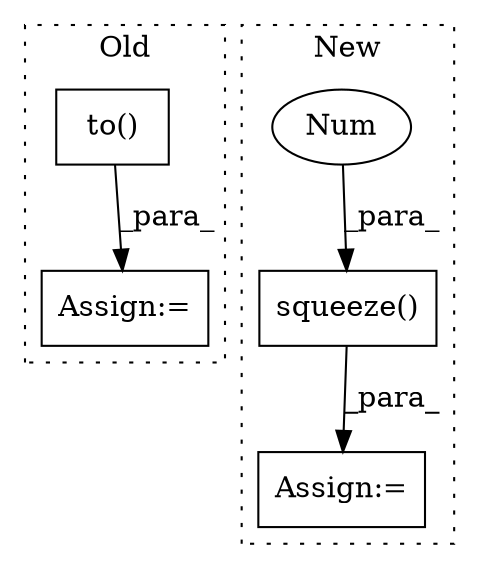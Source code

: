 digraph G {
subgraph cluster0 {
1 [label="to()" a="75" s="8641,8798" l="146,1" shape="box"];
4 [label="Assign:=" a="68" s="8638" l="3" shape="box"];
label = "Old";
style="dotted";
}
subgraph cluster1 {
2 [label="squeeze()" a="75" s="8917,8951" l="33,1" shape="box"];
3 [label="Assign:=" a="68" s="8895" l="3" shape="box"];
5 [label="Num" a="76" s="8950" l="1" shape="ellipse"];
label = "New";
style="dotted";
}
1 -> 4 [label="_para_"];
2 -> 3 [label="_para_"];
5 -> 2 [label="_para_"];
}